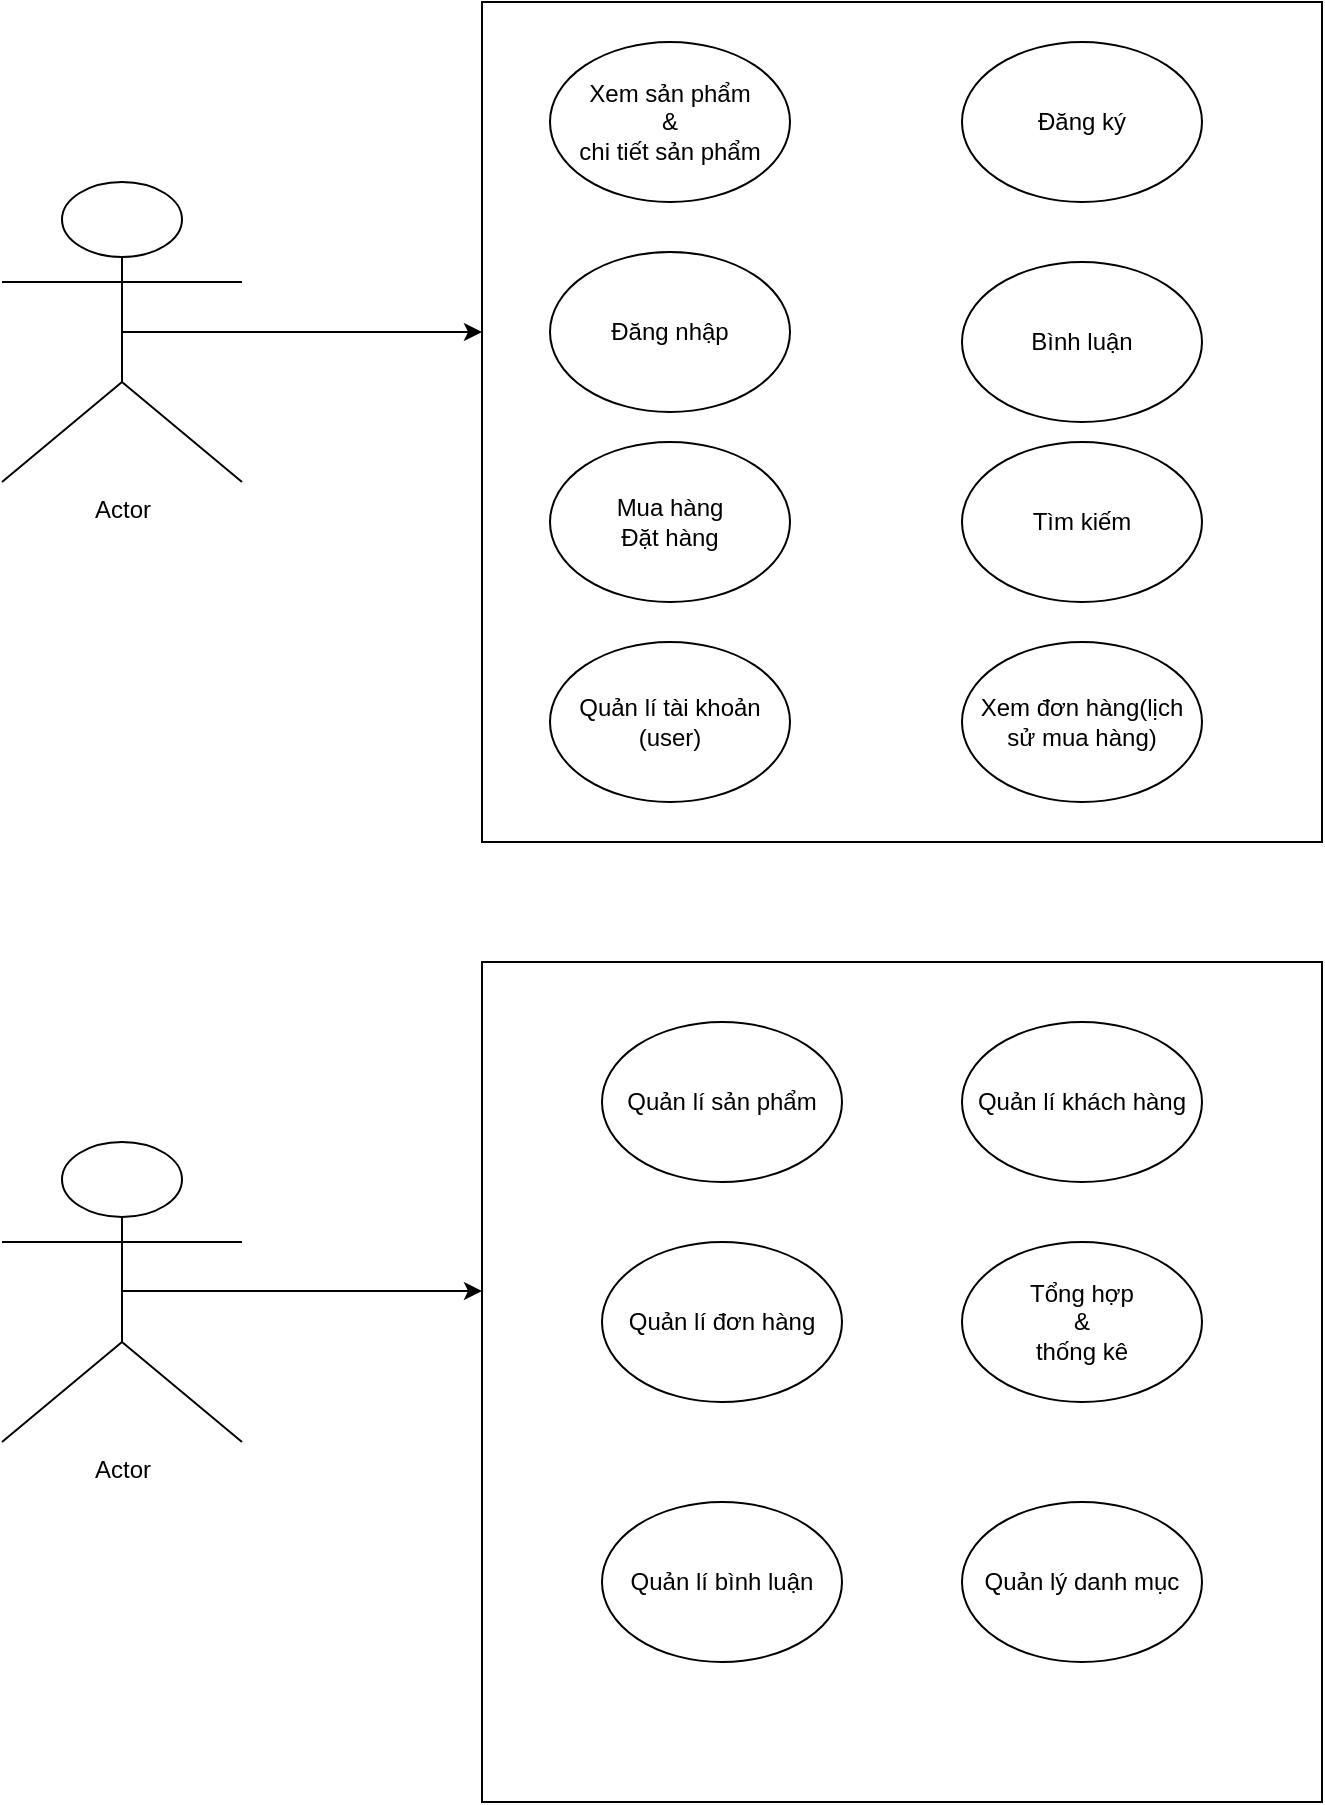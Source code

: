 <mxfile version="15.6.8" type="github">
  <diagram id="2lABe3dcU-PlNdnrQJJc" name="Page-1">
    <mxGraphModel dx="1378" dy="788" grid="1" gridSize="10" guides="1" tooltips="1" connect="1" arrows="1" fold="1" page="1" pageScale="1" pageWidth="827" pageHeight="1169" math="0" shadow="0">
      <root>
        <mxCell id="0" />
        <mxCell id="1" parent="0" />
        <mxCell id="0zyxR-kkjVK70GDUBhUi-1" value="Actor" style="shape=umlActor;verticalLabelPosition=bottom;verticalAlign=top;html=1;outlineConnect=0;" vertex="1" parent="1">
          <mxGeometry x="80" y="90" width="120" height="150" as="geometry" />
        </mxCell>
        <mxCell id="0zyxR-kkjVK70GDUBhUi-5" value="Actor" style="shape=umlActor;verticalLabelPosition=bottom;verticalAlign=top;html=1;outlineConnect=0;" vertex="1" parent="1">
          <mxGeometry x="80" y="570" width="120" height="150" as="geometry" />
        </mxCell>
        <mxCell id="0zyxR-kkjVK70GDUBhUi-7" value="" style="endArrow=classic;html=1;rounded=0;exitX=0.5;exitY=0.5;exitDx=0;exitDy=0;exitPerimeter=0;" edge="1" parent="1" source="0zyxR-kkjVK70GDUBhUi-1">
          <mxGeometry width="50" height="50" relative="1" as="geometry">
            <mxPoint x="390" y="430" as="sourcePoint" />
            <mxPoint x="320" y="165" as="targetPoint" />
          </mxGeometry>
        </mxCell>
        <mxCell id="0zyxR-kkjVK70GDUBhUi-8" value="" style="endArrow=classic;html=1;rounded=0;exitX=0.5;exitY=0.5;exitDx=0;exitDy=0;exitPerimeter=0;" edge="1" parent="1">
          <mxGeometry width="50" height="50" relative="1" as="geometry">
            <mxPoint x="140" y="644.5" as="sourcePoint" />
            <mxPoint x="320" y="644.5" as="targetPoint" />
          </mxGeometry>
        </mxCell>
        <mxCell id="0zyxR-kkjVK70GDUBhUi-9" value="&lt;span style=&quot;color: rgba(0 , 0 , 0 , 0) ; font-family: monospace ; font-size: 0px&quot;&gt;%3CmxGraphModel%3E%3Croot%3E%3CmxCell%20id%3D%220%22%2F%3E%3CmxCell%20id%3D%221%22%20parent%3D%220%22%2F%3E%3CmxCell%20id%3D%222%22%20value%3D%22%22%20style%3D%22ellipse%3BwhiteSpace%3Dwrap%3Bhtml%3D1%3B%22%20vertex%3D%221%22%20parent%3D%221%22%3E%3CmxGeometry%20x%3D%22354%22%20y%3D%2220%22%20width%3D%22120%22%20height%3D%2280%22%20as%3D%22geometry%22%2F%3E%3C%2FmxCell%3E%3C%2Froot%3E%3C%2FmxGraphModel%3E&lt;/span&gt;" style="whiteSpace=wrap;html=1;aspect=fixed;" vertex="1" parent="1">
          <mxGeometry x="320" width="420" height="420" as="geometry" />
        </mxCell>
        <mxCell id="0zyxR-kkjVK70GDUBhUi-10" value="" style="whiteSpace=wrap;html=1;aspect=fixed;" vertex="1" parent="1">
          <mxGeometry x="320" y="480" width="420" height="420" as="geometry" />
        </mxCell>
        <mxCell id="0zyxR-kkjVK70GDUBhUi-11" value="Xem sản phẩm&lt;br&gt;&amp;amp;&lt;br&gt;chi tiết sản phẩm" style="ellipse;whiteSpace=wrap;html=1;" vertex="1" parent="1">
          <mxGeometry x="354" y="20" width="120" height="80" as="geometry" />
        </mxCell>
        <mxCell id="0zyxR-kkjVK70GDUBhUi-12" value="Đăng nhập" style="ellipse;whiteSpace=wrap;html=1;" vertex="1" parent="1">
          <mxGeometry x="354" y="125" width="120" height="80" as="geometry" />
        </mxCell>
        <mxCell id="0zyxR-kkjVK70GDUBhUi-13" value="Mua hàng&lt;br&gt;Đặt hàng" style="ellipse;whiteSpace=wrap;html=1;" vertex="1" parent="1">
          <mxGeometry x="354" y="220" width="120" height="80" as="geometry" />
        </mxCell>
        <mxCell id="0zyxR-kkjVK70GDUBhUi-14" value="Quản lí tài khoản (user)" style="ellipse;whiteSpace=wrap;html=1;" vertex="1" parent="1">
          <mxGeometry x="354" y="320" width="120" height="80" as="geometry" />
        </mxCell>
        <mxCell id="0zyxR-kkjVK70GDUBhUi-15" value="Đăng ký" style="ellipse;whiteSpace=wrap;html=1;" vertex="1" parent="1">
          <mxGeometry x="560" y="20" width="120" height="80" as="geometry" />
        </mxCell>
        <mxCell id="0zyxR-kkjVK70GDUBhUi-16" value="Bình luận" style="ellipse;whiteSpace=wrap;html=1;" vertex="1" parent="1">
          <mxGeometry x="560" y="130" width="120" height="80" as="geometry" />
        </mxCell>
        <mxCell id="0zyxR-kkjVK70GDUBhUi-17" value="Tìm kiếm" style="ellipse;whiteSpace=wrap;html=1;" vertex="1" parent="1">
          <mxGeometry x="560" y="220" width="120" height="80" as="geometry" />
        </mxCell>
        <mxCell id="0zyxR-kkjVK70GDUBhUi-18" value="Xem đơn hàng(lịch sử mua hàng)" style="ellipse;whiteSpace=wrap;html=1;" vertex="1" parent="1">
          <mxGeometry x="560" y="320" width="120" height="80" as="geometry" />
        </mxCell>
        <mxCell id="0zyxR-kkjVK70GDUBhUi-19" value="Quản lí sản phẩm" style="ellipse;whiteSpace=wrap;html=1;" vertex="1" parent="1">
          <mxGeometry x="380" y="510" width="120" height="80" as="geometry" />
        </mxCell>
        <mxCell id="0zyxR-kkjVK70GDUBhUi-20" value="Quản lí đơn hàng" style="ellipse;whiteSpace=wrap;html=1;" vertex="1" parent="1">
          <mxGeometry x="380" y="620" width="120" height="80" as="geometry" />
        </mxCell>
        <mxCell id="0zyxR-kkjVK70GDUBhUi-21" value="Quản lí bình luận" style="ellipse;whiteSpace=wrap;html=1;" vertex="1" parent="1">
          <mxGeometry x="380" y="750" width="120" height="80" as="geometry" />
        </mxCell>
        <mxCell id="0zyxR-kkjVK70GDUBhUi-22" value="Quản lí khách hàng" style="ellipse;whiteSpace=wrap;html=1;" vertex="1" parent="1">
          <mxGeometry x="560" y="510" width="120" height="80" as="geometry" />
        </mxCell>
        <mxCell id="0zyxR-kkjVK70GDUBhUi-23" value="Tổng hợp&lt;br&gt;&amp;amp;&lt;br&gt;thống kê" style="ellipse;whiteSpace=wrap;html=1;" vertex="1" parent="1">
          <mxGeometry x="560" y="620" width="120" height="80" as="geometry" />
        </mxCell>
        <mxCell id="0zyxR-kkjVK70GDUBhUi-24" value="Quản lý danh mục" style="ellipse;whiteSpace=wrap;html=1;" vertex="1" parent="1">
          <mxGeometry x="560" y="750" width="120" height="80" as="geometry" />
        </mxCell>
      </root>
    </mxGraphModel>
  </diagram>
</mxfile>

